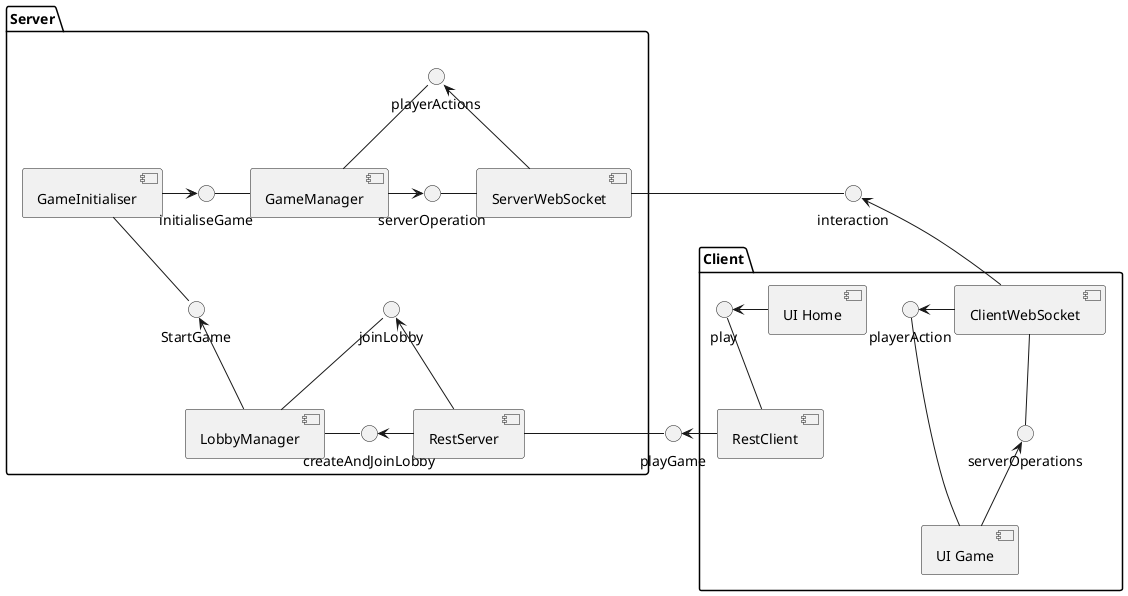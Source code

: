 @startuml
'https://plantuml.com/component-diagram


package "Server" {

  [GameInitialiser] -d- "StartGame"
  "StartGame" <-d- [LobbyManager]

  [GameManager] -l- "initialiseGame"
   "initialiseGame" <-l- [GameInitialiser]

  [ServerWebSocket] -l- "serverOperation"
  "serverOperation" <-l- [GameManager]

  [GameManager] -u- "playerActions"
  "playerActions" <-- [ServerWebSocket]

  [LobbyManager] -r- "createAndJoinLobby"
  "createAndJoinLobby" <-r- [RestServer]

  [LobbyManager] -u- "joinLobby"
  "joinLobby" <-- [RestServer]



}

[RestServer] -r- "playGame"
[ServerWebSocket] -r- "interaction"

package "Client"{

    "interaction" <-- [ClientWebSocket]
    [ClientWebSocket] -l-> "playerAction"
    [ClientWebSocket] -- "serverOperations"

    "playerAction" -- [UI Game]
    "serverOperations" <-- [UI Game]


   "playGame" <-r- [RestClient]

   [UI Home] -l-> "play"
   "play" -- [RestClient]





}






@enduml